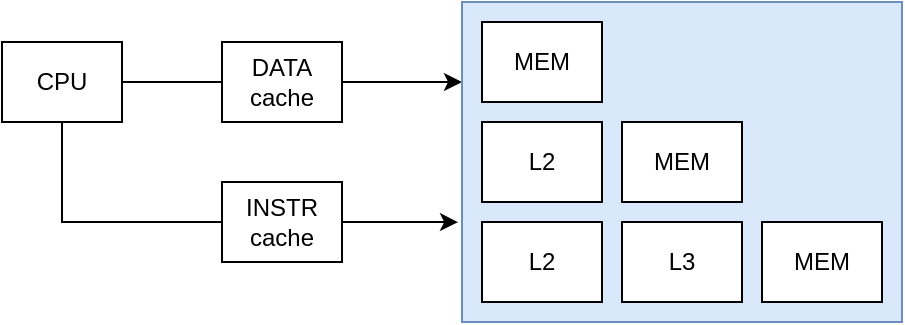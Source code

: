 <mxfile version="14.6.11" type="device"><diagram id="Xs7b-EGqbXxqP9HstNtt" name="Page-1"><mxGraphModel dx="1198" dy="623" grid="1" gridSize="10" guides="1" tooltips="1" connect="1" arrows="1" fold="1" page="1" pageScale="1" pageWidth="2336" pageHeight="1654" math="0" shadow="0"><root><mxCell id="0"/><mxCell id="1" parent="0"/><mxCell id="fsyBalGbIHRoDljQV-Vm-13" style="edgeStyle=orthogonalEdgeStyle;rounded=0;orthogonalLoop=1;jettySize=auto;html=1;exitX=1;exitY=0.5;exitDx=0;exitDy=0;entryX=0;entryY=0.5;entryDx=0;entryDy=0;endArrow=none;endFill=0;" edge="1" parent="1" source="fsyBalGbIHRoDljQV-Vm-1" target="fsyBalGbIHRoDljQV-Vm-2"><mxGeometry relative="1" as="geometry"/></mxCell><mxCell id="fsyBalGbIHRoDljQV-Vm-14" style="edgeStyle=orthogonalEdgeStyle;rounded=0;orthogonalLoop=1;jettySize=auto;html=1;exitX=0.5;exitY=1;exitDx=0;exitDy=0;entryX=0;entryY=0.5;entryDx=0;entryDy=0;endArrow=none;endFill=0;" edge="1" parent="1" source="fsyBalGbIHRoDljQV-Vm-1" target="fsyBalGbIHRoDljQV-Vm-3"><mxGeometry relative="1" as="geometry"/></mxCell><mxCell id="fsyBalGbIHRoDljQV-Vm-1" value="CPU" style="rounded=0;whiteSpace=wrap;html=1;" vertex="1" parent="1"><mxGeometry x="190" y="150" width="60" height="40" as="geometry"/></mxCell><mxCell id="fsyBalGbIHRoDljQV-Vm-11" style="edgeStyle=orthogonalEdgeStyle;rounded=0;orthogonalLoop=1;jettySize=auto;html=1;exitX=1;exitY=0.5;exitDx=0;exitDy=0;entryX=0;entryY=0.25;entryDx=0;entryDy=0;" edge="1" parent="1" source="fsyBalGbIHRoDljQV-Vm-2" target="fsyBalGbIHRoDljQV-Vm-4"><mxGeometry relative="1" as="geometry"/></mxCell><mxCell id="fsyBalGbIHRoDljQV-Vm-2" value="&lt;div&gt;DATA&lt;/div&gt;&lt;div&gt;cache&lt;br&gt;&lt;/div&gt;" style="rounded=0;whiteSpace=wrap;html=1;" vertex="1" parent="1"><mxGeometry x="300" y="150" width="60" height="40" as="geometry"/></mxCell><mxCell id="fsyBalGbIHRoDljQV-Vm-12" style="edgeStyle=orthogonalEdgeStyle;rounded=0;orthogonalLoop=1;jettySize=auto;html=1;exitX=1;exitY=0.5;exitDx=0;exitDy=0;entryX=-0.009;entryY=0.688;entryDx=0;entryDy=0;entryPerimeter=0;" edge="1" parent="1" source="fsyBalGbIHRoDljQV-Vm-3" target="fsyBalGbIHRoDljQV-Vm-4"><mxGeometry relative="1" as="geometry"/></mxCell><mxCell id="fsyBalGbIHRoDljQV-Vm-3" value="&lt;div&gt;INSTR&lt;br&gt;&lt;/div&gt;&lt;div&gt;cache&lt;br&gt;&lt;/div&gt;" style="rounded=0;whiteSpace=wrap;html=1;" vertex="1" parent="1"><mxGeometry x="300" y="220" width="60" height="40" as="geometry"/></mxCell><mxCell id="fsyBalGbIHRoDljQV-Vm-4" value="" style="rounded=0;whiteSpace=wrap;html=1;fillColor=#dae8fc;strokeColor=#6c8ebf;" vertex="1" parent="1"><mxGeometry x="420" y="130" width="220" height="160" as="geometry"/></mxCell><mxCell id="fsyBalGbIHRoDljQV-Vm-5" value="MEM" style="rounded=0;whiteSpace=wrap;html=1;" vertex="1" parent="1"><mxGeometry x="430" y="140" width="60" height="40" as="geometry"/></mxCell><mxCell id="fsyBalGbIHRoDljQV-Vm-6" value="L2" style="rounded=0;whiteSpace=wrap;html=1;" vertex="1" parent="1"><mxGeometry x="430" y="190" width="60" height="40" as="geometry"/></mxCell><mxCell id="fsyBalGbIHRoDljQV-Vm-7" value="L2" style="rounded=0;whiteSpace=wrap;html=1;" vertex="1" parent="1"><mxGeometry x="430" y="240" width="60" height="40" as="geometry"/></mxCell><mxCell id="fsyBalGbIHRoDljQV-Vm-8" value="L3" style="rounded=0;whiteSpace=wrap;html=1;" vertex="1" parent="1"><mxGeometry x="500" y="240" width="60" height="40" as="geometry"/></mxCell><mxCell id="fsyBalGbIHRoDljQV-Vm-9" value="MEM" style="rounded=0;whiteSpace=wrap;html=1;" vertex="1" parent="1"><mxGeometry x="500" y="190" width="60" height="40" as="geometry"/></mxCell><mxCell id="fsyBalGbIHRoDljQV-Vm-10" value="MEM" style="rounded=0;whiteSpace=wrap;html=1;" vertex="1" parent="1"><mxGeometry x="570" y="240" width="60" height="40" as="geometry"/></mxCell></root></mxGraphModel></diagram></mxfile>